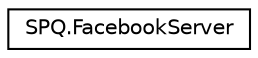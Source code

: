 digraph "Graphical Class Hierarchy"
{
  edge [fontname="Helvetica",fontsize="10",labelfontname="Helvetica",labelfontsize="10"];
  node [fontname="Helvetica",fontsize="10",shape=record];
  rankdir="LR";
  Node0 [label="SPQ.FacebookServer",height=0.2,width=0.4,color="black", fillcolor="white", style="filled",URL="$class_s_p_q_1_1_facebook_server.html"];
}
